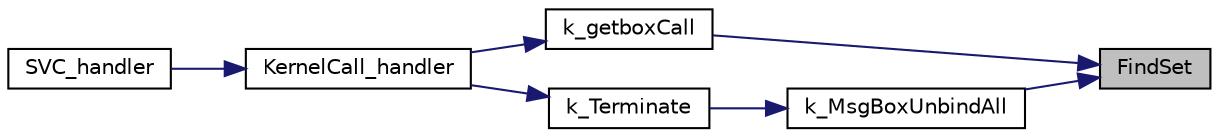 digraph "FindSet"
{
 // LATEX_PDF_SIZE
  edge [fontname="Helvetica",fontsize="10",labelfontname="Helvetica",labelfontsize="10"];
  node [fontname="Helvetica",fontsize="10",shape=record];
  rankdir="RL";
  Node1 [label="FindSet",height=0.2,width=0.4,color="black", fillcolor="grey75", style="filled", fontcolor="black",tooltip="Finds The earliest set bit in bitmap."];
  Node1 -> Node2 [dir="back",color="midnightblue",fontsize="10",style="solid",fontname="Helvetica"];
  Node2 [label="k_getboxCall",height=0.2,width=0.4,color="black", fillcolor="white", style="filled",URL="$k__handlers_8h.html#abba44a3b1b08d596cf3f23f072c41abf",tooltip="Performs all operations required to retrieve a bound message box to the running process."];
  Node2 -> Node3 [dir="back",color="midnightblue",fontsize="10",style="solid",fontname="Helvetica"];
  Node3 [label="KernelCall_handler",height=0.2,width=0.4,color="black", fillcolor="white", style="filled",URL="$k__handlers_8h.html#a53c69e53135737e747747a3a6eb8dd69",tooltip="Kernel Call Handler function."];
  Node3 -> Node4 [dir="back",color="midnightblue",fontsize="10",style="solid",fontname="Helvetica"];
  Node4 [label="SVC_handler",height=0.2,width=0.4,color="black", fillcolor="white", style="filled",URL="$k__handlers_8c.html#a5703d8fe19774bd873f7d7db5cd60242",tooltip="Supervisor Call trap handler."];
  Node1 -> Node5 [dir="back",color="midnightblue",fontsize="10",style="solid",fontname="Helvetica"];
  Node5 [label="k_MsgBoxUnbindAll",height=0.2,width=0.4,color="black", fillcolor="white", style="filled",URL="$k__messaging_8h.html#aa10175dda682467af0afb21aa1785efc",tooltip="Unbinds all message boxes bound to a process."];
  Node5 -> Node6 [dir="back",color="midnightblue",fontsize="10",style="solid",fontname="Helvetica"];
  Node6 [label="k_Terminate",height=0.2,width=0.4,color="black", fillcolor="white", style="filled",URL="$k__handlers_8h.html#aadffaeb748922aa217329a31c4663a95",tooltip="Terminates the running process."];
  Node6 -> Node3 [dir="back",color="midnightblue",fontsize="10",style="solid",fontname="Helvetica"];
}
